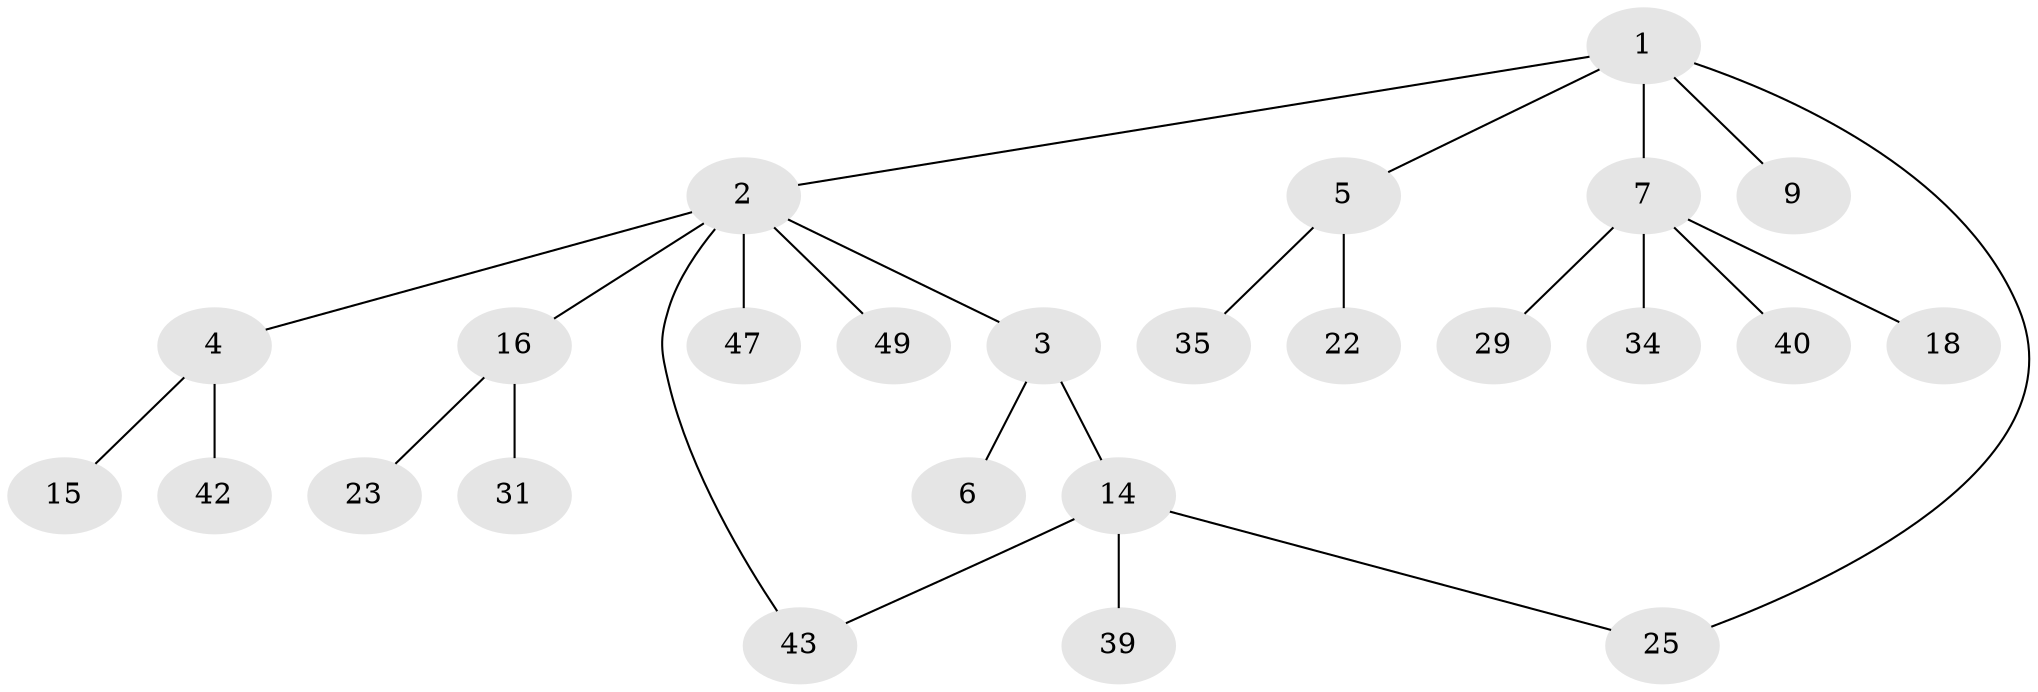// original degree distribution, {5: 0.02, 7: 0.02, 4: 0.12, 2: 0.3, 3: 0.04, 1: 0.48, 6: 0.02}
// Generated by graph-tools (version 1.1) at 2025/13/03/09/25 04:13:29]
// undirected, 25 vertices, 26 edges
graph export_dot {
graph [start="1"]
  node [color=gray90,style=filled];
  1;
  2;
  3 [super="+27+10"];
  4 [super="+21"];
  5 [super="+13+11+20"];
  6 [super="+24"];
  7 [super="+28+8+12"];
  9;
  14 [super="+17+32+19"];
  15;
  16 [super="+46+30"];
  18 [super="+26"];
  22;
  23;
  25;
  29;
  31;
  34;
  35;
  39;
  40;
  42;
  43 [super="+45"];
  47 [super="+50"];
  49;
  1 -- 2;
  1 -- 5;
  1 -- 7;
  1 -- 9;
  1 -- 25;
  2 -- 3;
  2 -- 4;
  2 -- 16;
  2 -- 43;
  2 -- 47;
  2 -- 49;
  3 -- 6;
  3 -- 14;
  4 -- 15;
  4 -- 42;
  5 -- 35;
  5 -- 22;
  7 -- 34;
  7 -- 40;
  7 -- 18;
  7 -- 29;
  14 -- 39;
  14 -- 43;
  14 -- 25;
  16 -- 23;
  16 -- 31;
}
